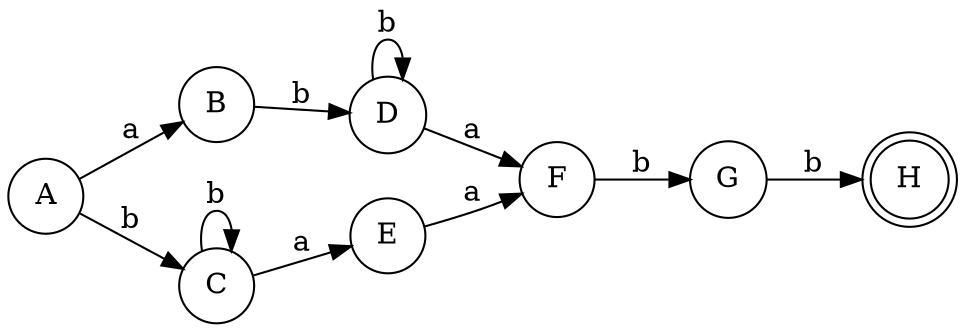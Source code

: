 digraph G {
    rankdir = LR;
    node[shape = circle];
    
    node0[label = "A"];
    node1[label = "B"];
    node2[label = "C"];
    node3[label = "D"];
    node4[label = "E"];
    node5[label = "F"];
    node6[label = "G"];
    node7[label = "H", shape = doublecircle];

    {rank = same; node1; node2;}
    {rank = same; node3; node4;}

    node0  -> node1  [label = "a"];
    node0  -> node2  [label = "b"];
    node1  -> node3  [label = "b"];
    node2  -> node2  [label = "b"];
    node2  -> node4  [label = "a"];
    node3  -> node3  [label = "b"];
    node3  -> node5  [label = "a"];
    node4  -> node5  [label = "a"];
    node5  -> node6 -> node7 [label = "b"];

}